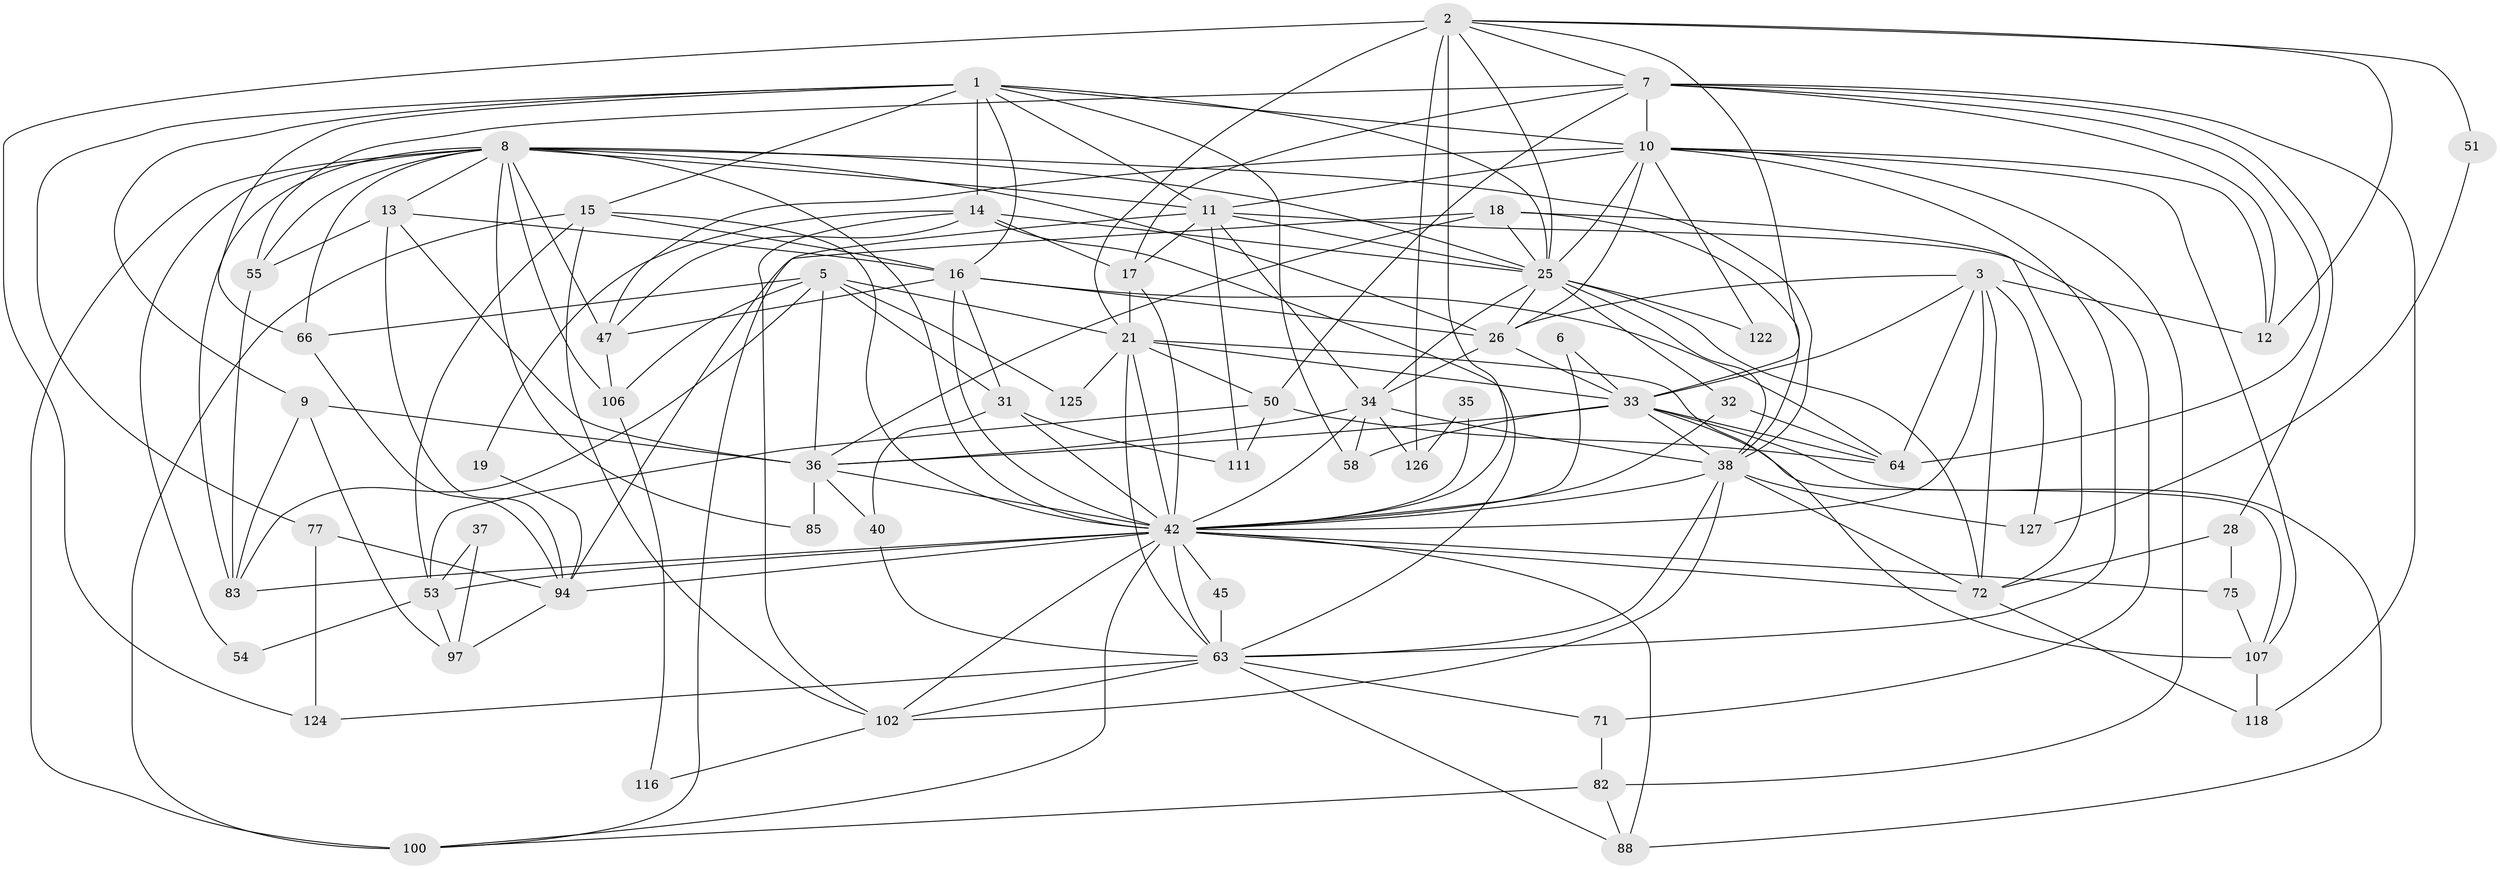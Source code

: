 // original degree distribution, {4: 0.2, 5: 0.2153846153846154, 2: 0.18461538461538463, 6: 0.12307692307692308, 3: 0.23076923076923078, 7: 0.046153846153846156}
// Generated by graph-tools (version 1.1) at 2025/14/03/09/25 04:14:55]
// undirected, 65 vertices, 183 edges
graph export_dot {
graph [start="1"]
  node [color=gray90,style=filled];
  1 [super="+101+49+4"];
  2 [super="+44+60+120"];
  3 [super="+24"];
  5 [super="+23+43"];
  6;
  7 [super="+46+22"];
  8 [super="+20"];
  9;
  10 [super="+76+30"];
  11 [super="+65"];
  12;
  13;
  14 [super="+48"];
  15 [super="+73"];
  16 [super="+105"];
  17 [super="+79"];
  18;
  19;
  21 [super="+52"];
  25 [super="+81+39+29+113"];
  26 [super="+114+123"];
  28;
  31 [super="+95+90"];
  32 [super="+87"];
  33 [super="+110"];
  34 [super="+78"];
  35;
  36 [super="+121"];
  37;
  38 [super="+41"];
  40;
  42 [super="+56+57"];
  45;
  47 [super="+80"];
  50 [super="+92"];
  51;
  53 [super="+104"];
  54;
  55 [super="+84"];
  58;
  63 [super="+86+117"];
  64 [super="+128+112"];
  66;
  71;
  72 [super="+93"];
  75;
  77;
  82;
  83 [super="+96"];
  85;
  88;
  94 [super="+103"];
  97;
  100 [super="+119"];
  102;
  106;
  107;
  111;
  116;
  118;
  122;
  124;
  125;
  126;
  127;
  1 -- 66 [weight=2];
  1 -- 77;
  1 -- 9;
  1 -- 16;
  1 -- 11;
  1 -- 58;
  1 -- 15;
  1 -- 10;
  1 -- 25;
  1 -- 14;
  2 -- 124;
  2 -- 12;
  2 -- 42 [weight=3];
  2 -- 7;
  2 -- 25;
  2 -- 33;
  2 -- 51;
  2 -- 21;
  2 -- 126;
  3 -- 64;
  3 -- 26;
  3 -- 72;
  3 -- 42;
  3 -- 12;
  3 -- 127;
  3 -- 33;
  5 -- 106 [weight=2];
  5 -- 66;
  5 -- 21;
  5 -- 125;
  5 -- 31;
  5 -- 83;
  5 -- 36;
  6 -- 42;
  6 -- 33;
  7 -- 118;
  7 -- 28;
  7 -- 55;
  7 -- 64;
  7 -- 50;
  7 -- 12;
  7 -- 17;
  7 -- 10;
  8 -- 38;
  8 -- 106;
  8 -- 66;
  8 -- 100;
  8 -- 13;
  8 -- 85;
  8 -- 54;
  8 -- 26;
  8 -- 42 [weight=2];
  8 -- 47;
  8 -- 11;
  8 -- 55;
  8 -- 25;
  8 -- 83;
  9 -- 36;
  9 -- 97;
  9 -- 83;
  10 -- 63;
  10 -- 26 [weight=2];
  10 -- 107;
  10 -- 47;
  10 -- 82;
  10 -- 122;
  10 -- 11;
  10 -- 12;
  10 -- 25;
  11 -- 17;
  11 -- 100;
  11 -- 34;
  11 -- 71;
  11 -- 25;
  11 -- 111;
  13 -- 16;
  13 -- 94;
  13 -- 36;
  13 -- 55;
  14 -- 102;
  14 -- 25;
  14 -- 17;
  14 -- 63;
  14 -- 47;
  14 -- 19;
  15 -- 16;
  15 -- 53;
  15 -- 100 [weight=2];
  15 -- 102;
  15 -- 42;
  16 -- 26;
  16 -- 42 [weight=2];
  16 -- 64;
  16 -- 47;
  16 -- 31;
  17 -- 21;
  17 -- 42;
  18 -- 72;
  18 -- 38;
  18 -- 94;
  18 -- 36;
  18 -- 25;
  19 -- 94;
  21 -- 33;
  21 -- 50;
  21 -- 125;
  21 -- 42 [weight=2];
  21 -- 107;
  21 -- 63;
  25 -- 122;
  25 -- 38;
  25 -- 34;
  25 -- 26;
  25 -- 32;
  25 -- 72;
  26 -- 34;
  26 -- 33;
  28 -- 75;
  28 -- 72;
  31 -- 42;
  31 -- 111 [weight=2];
  31 -- 40;
  32 -- 64;
  32 -- 42;
  33 -- 58;
  33 -- 36;
  33 -- 38;
  33 -- 64;
  33 -- 88;
  33 -- 107;
  34 -- 36;
  34 -- 126;
  34 -- 58;
  34 -- 38;
  34 -- 42;
  35 -- 126;
  35 -- 42;
  36 -- 85;
  36 -- 40;
  36 -- 42;
  37 -- 53;
  37 -- 97;
  38 -- 72;
  38 -- 63;
  38 -- 102;
  38 -- 127;
  38 -- 42;
  40 -- 63;
  42 -- 102;
  42 -- 83;
  42 -- 88;
  42 -- 63;
  42 -- 100;
  42 -- 72;
  42 -- 75;
  42 -- 45;
  42 -- 53;
  42 -- 94;
  45 -- 63;
  47 -- 106;
  50 -- 64;
  50 -- 53;
  50 -- 111;
  51 -- 127;
  53 -- 97;
  53 -- 54;
  55 -- 83;
  63 -- 88;
  63 -- 102;
  63 -- 124;
  63 -- 71;
  66 -- 94;
  71 -- 82;
  72 -- 118;
  75 -- 107;
  77 -- 124;
  77 -- 94;
  82 -- 88;
  82 -- 100;
  94 -- 97;
  102 -- 116;
  106 -- 116;
  107 -- 118;
}
